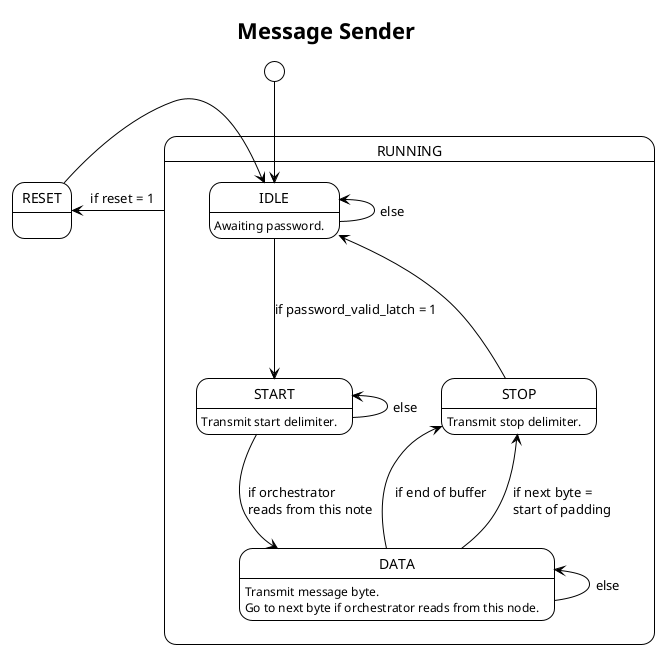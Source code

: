 @startuml
!theme plain

skin rose

title Message Sender

state RUNNING {
IDLE:Awaiting password.
START:Transmit start delimiter.
DATA:Transmit message byte.\nGo to next byte if orchestrator reads from this node.
STOP:Transmit stop delimiter.
  IDLE -l-> IDLE: else
  IDLE ---> START: if password_valid_latch = 1
  START <--- START : else
  START --> DATA: \lif orchestrator\nreads from this note
  DATA -u-> STOP: if end of buffer
  DATA -u-> STOP: \lif next byte =\nstart of padding
  DATA <-u- DATA: else
  STOP -u-> IDLE
}
[*] --> IDLE

RESET:
RUNNING -l-> RESET: if reset = 1
RESET -l-> IDLE
@enduml